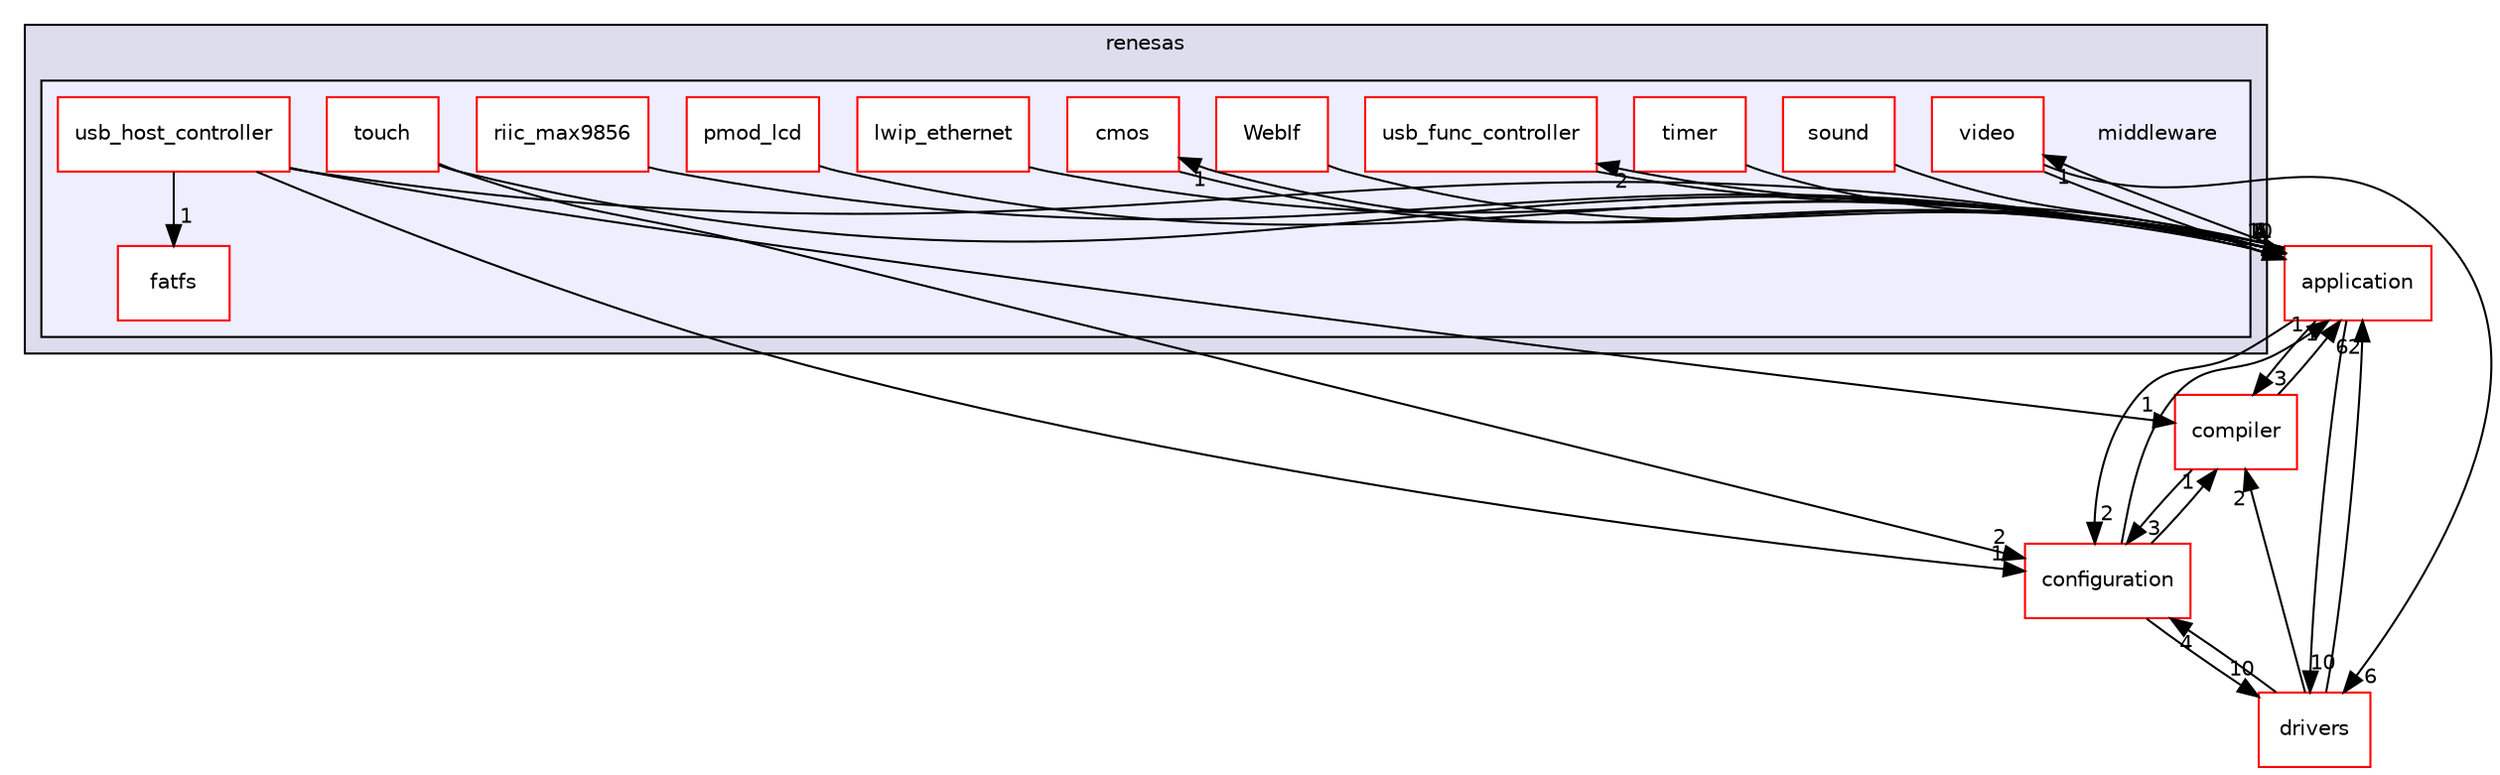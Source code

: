 digraph "middleware" {
  compound=true
  node [ fontsize="10", fontname="Helvetica"];
  edge [ labelfontsize="10", labelfontname="Helvetica"];
  subgraph clusterdir_eb43ea11873235cfcda9a52bf58b71d6 {
    graph [ bgcolor="#ddddee", pencolor="black", label="renesas" fontname="Helvetica", fontsize="10", URL="dir_eb43ea11873235cfcda9a52bf58b71d6.html"]
  subgraph clusterdir_180fb5dbcfe56f00ba097c6057eb79b8 {
    graph [ bgcolor="#eeeeff", pencolor="black", label="" URL="dir_180fb5dbcfe56f00ba097c6057eb79b8.html"];
    dir_180fb5dbcfe56f00ba097c6057eb79b8 [shape=plaintext label="middleware"];
    dir_33ea6e8570c1b04f736a39ba19afedfe [shape=box label="cmos" color="red" fillcolor="white" style="filled" URL="dir_33ea6e8570c1b04f736a39ba19afedfe.html"];
    dir_585d4b23eed3098ee6079d8b54990fcd [shape=box label="fatfs" color="red" fillcolor="white" style="filled" URL="dir_585d4b23eed3098ee6079d8b54990fcd.html"];
    dir_82b9ac9ac74968ff0d288e75ea187811 [shape=box label="lwip_ethernet" color="red" fillcolor="white" style="filled" URL="dir_82b9ac9ac74968ff0d288e75ea187811.html"];
    dir_72e3daa9a439d0587d8e7bd0706e34f5 [shape=box label="pmod_lcd" color="red" fillcolor="white" style="filled" URL="dir_72e3daa9a439d0587d8e7bd0706e34f5.html"];
    dir_f4aca2ba6a3822ae8b0f36ded894f16d [shape=box label="riic_max9856" color="red" fillcolor="white" style="filled" URL="dir_f4aca2ba6a3822ae8b0f36ded894f16d.html"];
    dir_e68de05a699b94ca7029084d99ab1e81 [shape=box label="sound" color="red" fillcolor="white" style="filled" URL="dir_e68de05a699b94ca7029084d99ab1e81.html"];
    dir_2d30cbc1d7a08fb242823ed475446a87 [shape=box label="timer" color="red" fillcolor="white" style="filled" URL="dir_2d30cbc1d7a08fb242823ed475446a87.html"];
    dir_29efcadf7421f856f81a59b8fd1555fa [shape=box label="touch" color="red" fillcolor="white" style="filled" URL="dir_29efcadf7421f856f81a59b8fd1555fa.html"];
    dir_fcde513ad14c34dc286bbf7634bc4db1 [shape=box label="usb_func_controller" color="red" fillcolor="white" style="filled" URL="dir_fcde513ad14c34dc286bbf7634bc4db1.html"];
    dir_c54624a709f5dccc0eec666c2f55b05e [shape=box label="usb_host_controller" color="red" fillcolor="white" style="filled" URL="dir_c54624a709f5dccc0eec666c2f55b05e.html"];
    dir_2e7f461624cd9fc7fcf113d3c6c0a1a4 [shape=box label="video" color="red" fillcolor="white" style="filled" URL="dir_2e7f461624cd9fc7fcf113d3c6c0a1a4.html"];
    dir_579887e2661343820b8c9c37304295d6 [shape=box label="WebIf" color="red" fillcolor="white" style="filled" URL="dir_579887e2661343820b8c9c37304295d6.html"];
  }
  }
  dir_eda2a6d705da8f3400ffe9a7dcb90b30 [shape=box label="application" fillcolor="white" style="filled" color="red" URL="dir_eda2a6d705da8f3400ffe9a7dcb90b30.html"];
  dir_f029f3251b48bb3d01d309310e82fd9d [shape=box label="compiler" fillcolor="white" style="filled" color="red" URL="dir_f029f3251b48bb3d01d309310e82fd9d.html"];
  dir_95f7b9d4854ca187ae337d299db232bb [shape=box label="configuration" fillcolor="white" style="filled" color="red" URL="dir_95f7b9d4854ca187ae337d299db232bb.html"];
  dir_08ce54ab20ebf3a819d624811685620e [shape=box label="drivers" fillcolor="white" style="filled" color="red" URL="dir_08ce54ab20ebf3a819d624811685620e.html"];
  dir_2d30cbc1d7a08fb242823ed475446a87->dir_eda2a6d705da8f3400ffe9a7dcb90b30 [headlabel="1", labeldistance=1.5 headhref="dir_000089_000002.html"];
  dir_33ea6e8570c1b04f736a39ba19afedfe->dir_eda2a6d705da8f3400ffe9a7dcb90b30 [headlabel="2", labeldistance=1.5 headhref="dir_000048_000002.html"];
  dir_eda2a6d705da8f3400ffe9a7dcb90b30->dir_33ea6e8570c1b04f736a39ba19afedfe [headlabel="1", labeldistance=1.5 headhref="dir_000002_000048.html"];
  dir_eda2a6d705da8f3400ffe9a7dcb90b30->dir_f029f3251b48bb3d01d309310e82fd9d [headlabel="3", labeldistance=1.5 headhref="dir_000002_000020.html"];
  dir_eda2a6d705da8f3400ffe9a7dcb90b30->dir_95f7b9d4854ca187ae337d299db232bb [headlabel="2", labeldistance=1.5 headhref="dir_000002_000009.html"];
  dir_eda2a6d705da8f3400ffe9a7dcb90b30->dir_2e7f461624cd9fc7fcf113d3c6c0a1a4 [headlabel="1", labeldistance=1.5 headhref="dir_000002_000079.html"];
  dir_eda2a6d705da8f3400ffe9a7dcb90b30->dir_08ce54ab20ebf3a819d624811685620e [headlabel="10", labeldistance=1.5 headhref="dir_000002_000006.html"];
  dir_eda2a6d705da8f3400ffe9a7dcb90b30->dir_fcde513ad14c34dc286bbf7634bc4db1 [headlabel="2", labeldistance=1.5 headhref="dir_000002_000030.html"];
  dir_f029f3251b48bb3d01d309310e82fd9d->dir_eda2a6d705da8f3400ffe9a7dcb90b30 [headlabel="1", labeldistance=1.5 headhref="dir_000020_000002.html"];
  dir_f029f3251b48bb3d01d309310e82fd9d->dir_95f7b9d4854ca187ae337d299db232bb [headlabel="3", labeldistance=1.5 headhref="dir_000020_000009.html"];
  dir_95f7b9d4854ca187ae337d299db232bb->dir_eda2a6d705da8f3400ffe9a7dcb90b30 [headlabel="1", labeldistance=1.5 headhref="dir_000009_000002.html"];
  dir_95f7b9d4854ca187ae337d299db232bb->dir_f029f3251b48bb3d01d309310e82fd9d [headlabel="1", labeldistance=1.5 headhref="dir_000009_000020.html"];
  dir_95f7b9d4854ca187ae337d299db232bb->dir_08ce54ab20ebf3a819d624811685620e [headlabel="10", labeldistance=1.5 headhref="dir_000009_000006.html"];
  dir_2e7f461624cd9fc7fcf113d3c6c0a1a4->dir_eda2a6d705da8f3400ffe9a7dcb90b30 [headlabel="5", labeldistance=1.5 headhref="dir_000079_000002.html"];
  dir_2e7f461624cd9fc7fcf113d3c6c0a1a4->dir_08ce54ab20ebf3a819d624811685620e [headlabel="6", labeldistance=1.5 headhref="dir_000079_000006.html"];
  dir_e68de05a699b94ca7029084d99ab1e81->dir_eda2a6d705da8f3400ffe9a7dcb90b30 [headlabel="5", labeldistance=1.5 headhref="dir_000108_000002.html"];
  dir_82b9ac9ac74968ff0d288e75ea187811->dir_eda2a6d705da8f3400ffe9a7dcb90b30 [headlabel="10", labeldistance=1.5 headhref="dir_000025_000002.html"];
  dir_08ce54ab20ebf3a819d624811685620e->dir_eda2a6d705da8f3400ffe9a7dcb90b30 [headlabel="62", labeldistance=1.5 headhref="dir_000006_000002.html"];
  dir_08ce54ab20ebf3a819d624811685620e->dir_f029f3251b48bb3d01d309310e82fd9d [headlabel="2", labeldistance=1.5 headhref="dir_000006_000020.html"];
  dir_08ce54ab20ebf3a819d624811685620e->dir_95f7b9d4854ca187ae337d299db232bb [headlabel="4", labeldistance=1.5 headhref="dir_000006_000009.html"];
  dir_fcde513ad14c34dc286bbf7634bc4db1->dir_eda2a6d705da8f3400ffe9a7dcb90b30 [headlabel="5", labeldistance=1.5 headhref="dir_000030_000002.html"];
  dir_579887e2661343820b8c9c37304295d6->dir_eda2a6d705da8f3400ffe9a7dcb90b30 [headlabel="4", labeldistance=1.5 headhref="dir_000027_000002.html"];
  dir_72e3daa9a439d0587d8e7bd0706e34f5->dir_eda2a6d705da8f3400ffe9a7dcb90b30 [headlabel="2", labeldistance=1.5 headhref="dir_000011_000002.html"];
  dir_c54624a709f5dccc0eec666c2f55b05e->dir_eda2a6d705da8f3400ffe9a7dcb90b30 [headlabel="11", labeldistance=1.5 headhref="dir_000023_000002.html"];
  dir_c54624a709f5dccc0eec666c2f55b05e->dir_f029f3251b48bb3d01d309310e82fd9d [headlabel="1", labeldistance=1.5 headhref="dir_000023_000020.html"];
  dir_c54624a709f5dccc0eec666c2f55b05e->dir_95f7b9d4854ca187ae337d299db232bb [headlabel="1", labeldistance=1.5 headhref="dir_000023_000009.html"];
  dir_c54624a709f5dccc0eec666c2f55b05e->dir_585d4b23eed3098ee6079d8b54990fcd [headlabel="1", labeldistance=1.5 headhref="dir_000023_000013.html"];
  dir_29efcadf7421f856f81a59b8fd1555fa->dir_eda2a6d705da8f3400ffe9a7dcb90b30 [headlabel="4", labeldistance=1.5 headhref="dir_000035_000002.html"];
  dir_29efcadf7421f856f81a59b8fd1555fa->dir_95f7b9d4854ca187ae337d299db232bb [headlabel="2", labeldistance=1.5 headhref="dir_000035_000009.html"];
  dir_f4aca2ba6a3822ae8b0f36ded894f16d->dir_eda2a6d705da8f3400ffe9a7dcb90b30 [headlabel="5", labeldistance=1.5 headhref="dir_000103_000002.html"];
}

